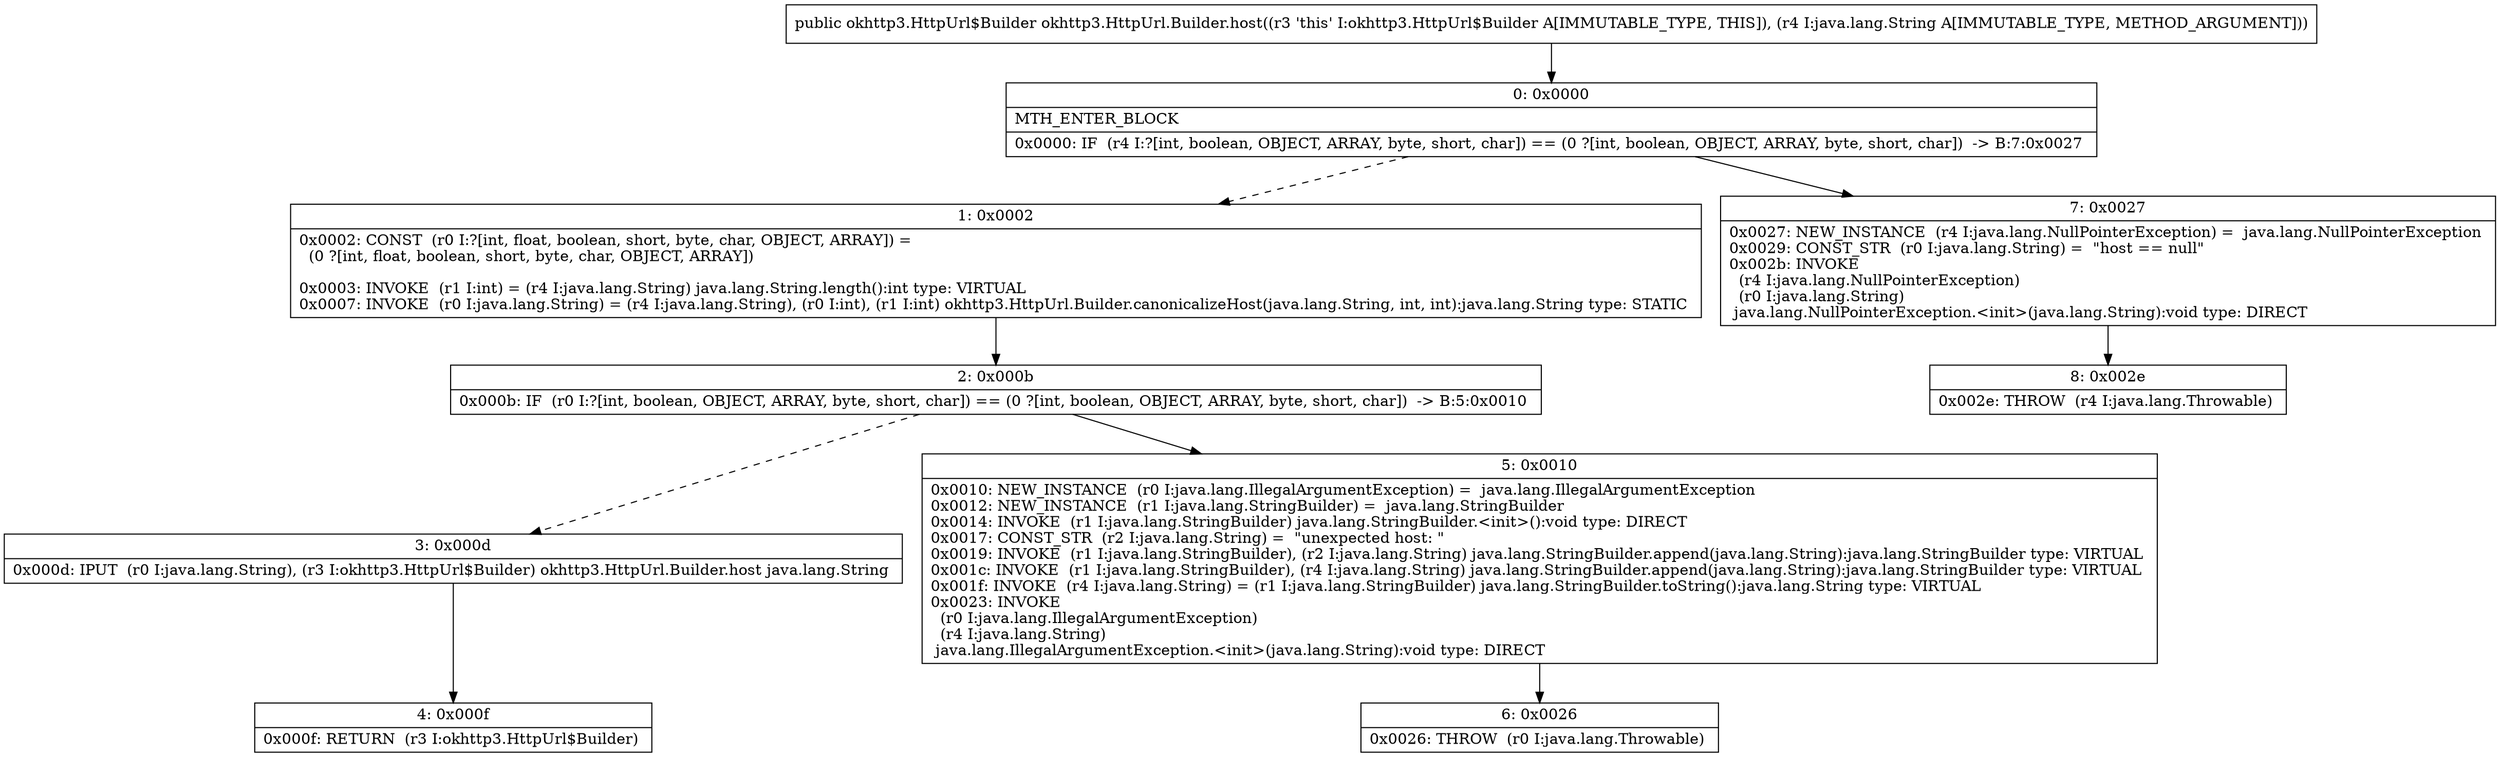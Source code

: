 digraph "CFG forokhttp3.HttpUrl.Builder.host(Ljava\/lang\/String;)Lokhttp3\/HttpUrl$Builder;" {
Node_0 [shape=record,label="{0\:\ 0x0000|MTH_ENTER_BLOCK\l|0x0000: IF  (r4 I:?[int, boolean, OBJECT, ARRAY, byte, short, char]) == (0 ?[int, boolean, OBJECT, ARRAY, byte, short, char])  \-\> B:7:0x0027 \l}"];
Node_1 [shape=record,label="{1\:\ 0x0002|0x0002: CONST  (r0 I:?[int, float, boolean, short, byte, char, OBJECT, ARRAY]) = \l  (0 ?[int, float, boolean, short, byte, char, OBJECT, ARRAY])\l \l0x0003: INVOKE  (r1 I:int) = (r4 I:java.lang.String) java.lang.String.length():int type: VIRTUAL \l0x0007: INVOKE  (r0 I:java.lang.String) = (r4 I:java.lang.String), (r0 I:int), (r1 I:int) okhttp3.HttpUrl.Builder.canonicalizeHost(java.lang.String, int, int):java.lang.String type: STATIC \l}"];
Node_2 [shape=record,label="{2\:\ 0x000b|0x000b: IF  (r0 I:?[int, boolean, OBJECT, ARRAY, byte, short, char]) == (0 ?[int, boolean, OBJECT, ARRAY, byte, short, char])  \-\> B:5:0x0010 \l}"];
Node_3 [shape=record,label="{3\:\ 0x000d|0x000d: IPUT  (r0 I:java.lang.String), (r3 I:okhttp3.HttpUrl$Builder) okhttp3.HttpUrl.Builder.host java.lang.String \l}"];
Node_4 [shape=record,label="{4\:\ 0x000f|0x000f: RETURN  (r3 I:okhttp3.HttpUrl$Builder) \l}"];
Node_5 [shape=record,label="{5\:\ 0x0010|0x0010: NEW_INSTANCE  (r0 I:java.lang.IllegalArgumentException) =  java.lang.IllegalArgumentException \l0x0012: NEW_INSTANCE  (r1 I:java.lang.StringBuilder) =  java.lang.StringBuilder \l0x0014: INVOKE  (r1 I:java.lang.StringBuilder) java.lang.StringBuilder.\<init\>():void type: DIRECT \l0x0017: CONST_STR  (r2 I:java.lang.String) =  \"unexpected host: \" \l0x0019: INVOKE  (r1 I:java.lang.StringBuilder), (r2 I:java.lang.String) java.lang.StringBuilder.append(java.lang.String):java.lang.StringBuilder type: VIRTUAL \l0x001c: INVOKE  (r1 I:java.lang.StringBuilder), (r4 I:java.lang.String) java.lang.StringBuilder.append(java.lang.String):java.lang.StringBuilder type: VIRTUAL \l0x001f: INVOKE  (r4 I:java.lang.String) = (r1 I:java.lang.StringBuilder) java.lang.StringBuilder.toString():java.lang.String type: VIRTUAL \l0x0023: INVOKE  \l  (r0 I:java.lang.IllegalArgumentException)\l  (r4 I:java.lang.String)\l java.lang.IllegalArgumentException.\<init\>(java.lang.String):void type: DIRECT \l}"];
Node_6 [shape=record,label="{6\:\ 0x0026|0x0026: THROW  (r0 I:java.lang.Throwable) \l}"];
Node_7 [shape=record,label="{7\:\ 0x0027|0x0027: NEW_INSTANCE  (r4 I:java.lang.NullPointerException) =  java.lang.NullPointerException \l0x0029: CONST_STR  (r0 I:java.lang.String) =  \"host == null\" \l0x002b: INVOKE  \l  (r4 I:java.lang.NullPointerException)\l  (r0 I:java.lang.String)\l java.lang.NullPointerException.\<init\>(java.lang.String):void type: DIRECT \l}"];
Node_8 [shape=record,label="{8\:\ 0x002e|0x002e: THROW  (r4 I:java.lang.Throwable) \l}"];
MethodNode[shape=record,label="{public okhttp3.HttpUrl$Builder okhttp3.HttpUrl.Builder.host((r3 'this' I:okhttp3.HttpUrl$Builder A[IMMUTABLE_TYPE, THIS]), (r4 I:java.lang.String A[IMMUTABLE_TYPE, METHOD_ARGUMENT])) }"];
MethodNode -> Node_0;
Node_0 -> Node_1[style=dashed];
Node_0 -> Node_7;
Node_1 -> Node_2;
Node_2 -> Node_3[style=dashed];
Node_2 -> Node_5;
Node_3 -> Node_4;
Node_5 -> Node_6;
Node_7 -> Node_8;
}

